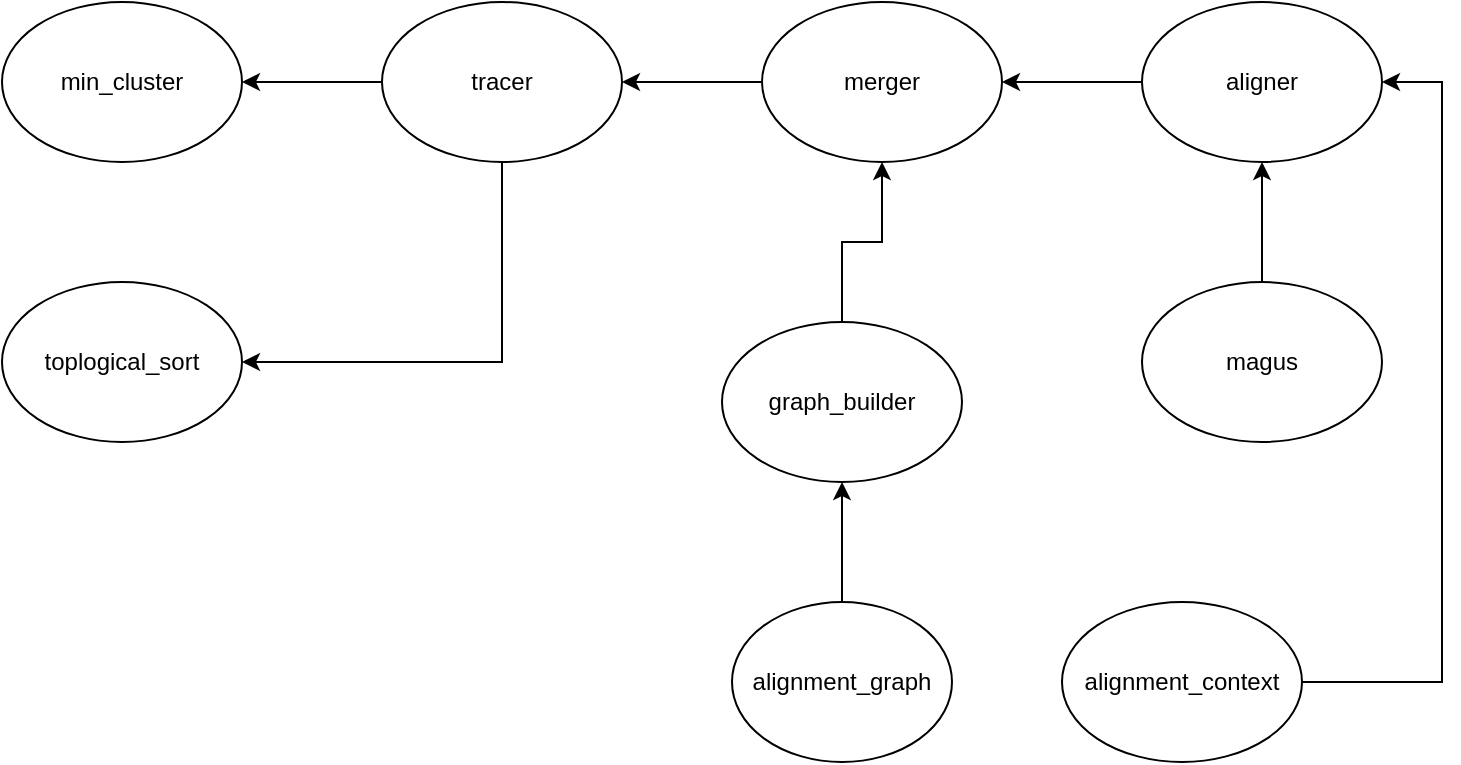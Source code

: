 <mxfile version="22.0.4" type="device">
  <diagram name="Page-1" id="baWpT-Ok-Pdp4yDdpxRb">
    <mxGraphModel dx="1050" dy="565" grid="1" gridSize="10" guides="1" tooltips="1" connect="1" arrows="1" fold="1" page="1" pageScale="1" pageWidth="850" pageHeight="1100" math="0" shadow="0">
      <root>
        <mxCell id="0" />
        <mxCell id="1" parent="0" />
        <mxCell id="r5IkNeXnD5Oz7bqFKRrL-1" value="min_cluster" style="ellipse;whiteSpace=wrap;html=1;" parent="1" vertex="1">
          <mxGeometry x="80" y="80" width="120" height="80" as="geometry" />
        </mxCell>
        <mxCell id="r5IkNeXnD5Oz7bqFKRrL-2" value="tracer" style="ellipse;whiteSpace=wrap;html=1;" parent="1" vertex="1">
          <mxGeometry x="270" y="80" width="120" height="80" as="geometry" />
        </mxCell>
        <mxCell id="r5IkNeXnD5Oz7bqFKRrL-3" value="merger" style="ellipse;whiteSpace=wrap;html=1;" parent="1" vertex="1">
          <mxGeometry x="460" y="80" width="120" height="80" as="geometry" />
        </mxCell>
        <mxCell id="r5IkNeXnD5Oz7bqFKRrL-4" value="aligner" style="ellipse;whiteSpace=wrap;html=1;" parent="1" vertex="1">
          <mxGeometry x="650" y="80" width="120" height="80" as="geometry" />
        </mxCell>
        <mxCell id="r5IkNeXnD5Oz7bqFKRrL-5" value="magus" style="ellipse;whiteSpace=wrap;html=1;" parent="1" vertex="1">
          <mxGeometry x="650" y="220" width="120" height="80" as="geometry" />
        </mxCell>
        <mxCell id="r5IkNeXnD5Oz7bqFKRrL-9" value="" style="endArrow=classic;html=1;rounded=0;entryX=1;entryY=0.5;entryDx=0;entryDy=0;" parent="1" target="r5IkNeXnD5Oz7bqFKRrL-1" edge="1">
          <mxGeometry width="50" height="50" relative="1" as="geometry">
            <mxPoint x="270" y="120" as="sourcePoint" />
            <mxPoint x="320" y="70" as="targetPoint" />
          </mxGeometry>
        </mxCell>
        <mxCell id="r5IkNeXnD5Oz7bqFKRrL-10" value="" style="endArrow=classic;html=1;rounded=0;entryX=1;entryY=0.5;entryDx=0;entryDy=0;" parent="1" target="r5IkNeXnD5Oz7bqFKRrL-2" edge="1">
          <mxGeometry width="50" height="50" relative="1" as="geometry">
            <mxPoint x="460" y="120" as="sourcePoint" />
            <mxPoint x="510" y="70" as="targetPoint" />
          </mxGeometry>
        </mxCell>
        <mxCell id="r5IkNeXnD5Oz7bqFKRrL-11" value="" style="endArrow=classic;html=1;rounded=0;entryX=1;entryY=0.5;entryDx=0;entryDy=0;exitX=0;exitY=0.5;exitDx=0;exitDy=0;" parent="1" source="r5IkNeXnD5Oz7bqFKRrL-4" target="r5IkNeXnD5Oz7bqFKRrL-3" edge="1">
          <mxGeometry width="50" height="50" relative="1" as="geometry">
            <mxPoint x="640" y="120" as="sourcePoint" />
            <mxPoint x="690" y="70" as="targetPoint" />
          </mxGeometry>
        </mxCell>
        <mxCell id="bZmycADsyf7DgUHvcFka-1" value="" style="endArrow=classic;html=1;rounded=0;entryX=0.5;entryY=1;entryDx=0;entryDy=0;" parent="1" target="r5IkNeXnD5Oz7bqFKRrL-4" edge="1">
          <mxGeometry width="50" height="50" relative="1" as="geometry">
            <mxPoint x="710" y="220" as="sourcePoint" />
            <mxPoint x="450" y="270" as="targetPoint" />
            <Array as="points">
              <mxPoint x="710" y="190" />
            </Array>
          </mxGeometry>
        </mxCell>
        <mxCell id="bZmycADsyf7DgUHvcFka-2" value="" style="endArrow=classic;html=1;rounded=0;exitX=0.5;exitY=1;exitDx=0;exitDy=0;" parent="1" source="r5IkNeXnD5Oz7bqFKRrL-2" target="bZmycADsyf7DgUHvcFka-3" edge="1">
          <mxGeometry width="50" height="50" relative="1" as="geometry">
            <mxPoint x="400" y="320" as="sourcePoint" />
            <mxPoint x="200" y="240" as="targetPoint" />
            <Array as="points">
              <mxPoint x="330" y="260" />
            </Array>
          </mxGeometry>
        </mxCell>
        <mxCell id="bZmycADsyf7DgUHvcFka-3" value="toplogical_sort" style="ellipse;whiteSpace=wrap;html=1;" parent="1" vertex="1">
          <mxGeometry x="80" y="220" width="120" height="80" as="geometry" />
        </mxCell>
        <mxCell id="w0JONQYOIKUIbWUNWQt6-8" style="edgeStyle=orthogonalEdgeStyle;rounded=0;orthogonalLoop=1;jettySize=auto;html=1;exitX=0.5;exitY=0;exitDx=0;exitDy=0;" edge="1" parent="1" source="w0JONQYOIKUIbWUNWQt6-1" target="r5IkNeXnD5Oz7bqFKRrL-3">
          <mxGeometry relative="1" as="geometry" />
        </mxCell>
        <mxCell id="w0JONQYOIKUIbWUNWQt6-1" value="graph_builder" style="ellipse;whiteSpace=wrap;html=1;" vertex="1" parent="1">
          <mxGeometry x="440" y="240" width="120" height="80" as="geometry" />
        </mxCell>
        <mxCell id="w0JONQYOIKUIbWUNWQt6-4" value="alignment_graph" style="ellipse;whiteSpace=wrap;html=1;" vertex="1" parent="1">
          <mxGeometry x="445" y="380" width="110" height="80" as="geometry" />
        </mxCell>
        <mxCell id="w0JONQYOIKUIbWUNWQt6-7" value="" style="endArrow=classic;html=1;rounded=0;exitX=0.5;exitY=0;exitDx=0;exitDy=0;entryX=0.5;entryY=1;entryDx=0;entryDy=0;" edge="1" parent="1" source="w0JONQYOIKUIbWUNWQt6-4" target="w0JONQYOIKUIbWUNWQt6-1">
          <mxGeometry width="50" height="50" relative="1" as="geometry">
            <mxPoint x="400" y="400" as="sourcePoint" />
            <mxPoint x="450" y="350" as="targetPoint" />
          </mxGeometry>
        </mxCell>
        <mxCell id="w0JONQYOIKUIbWUNWQt6-9" value="alignment_context" style="ellipse;whiteSpace=wrap;html=1;" vertex="1" parent="1">
          <mxGeometry x="610" y="380" width="120" height="80" as="geometry" />
        </mxCell>
        <mxCell id="w0JONQYOIKUIbWUNWQt6-13" value="" style="endArrow=classic;html=1;rounded=0;exitX=1;exitY=0.5;exitDx=0;exitDy=0;entryX=1;entryY=0.5;entryDx=0;entryDy=0;" edge="1" parent="1" source="w0JONQYOIKUIbWUNWQt6-9" target="r5IkNeXnD5Oz7bqFKRrL-4">
          <mxGeometry width="50" height="50" relative="1" as="geometry">
            <mxPoint x="400" y="400" as="sourcePoint" />
            <mxPoint x="800" y="110" as="targetPoint" />
            <Array as="points">
              <mxPoint x="800" y="420" />
              <mxPoint x="800" y="120" />
            </Array>
          </mxGeometry>
        </mxCell>
      </root>
    </mxGraphModel>
  </diagram>
</mxfile>
